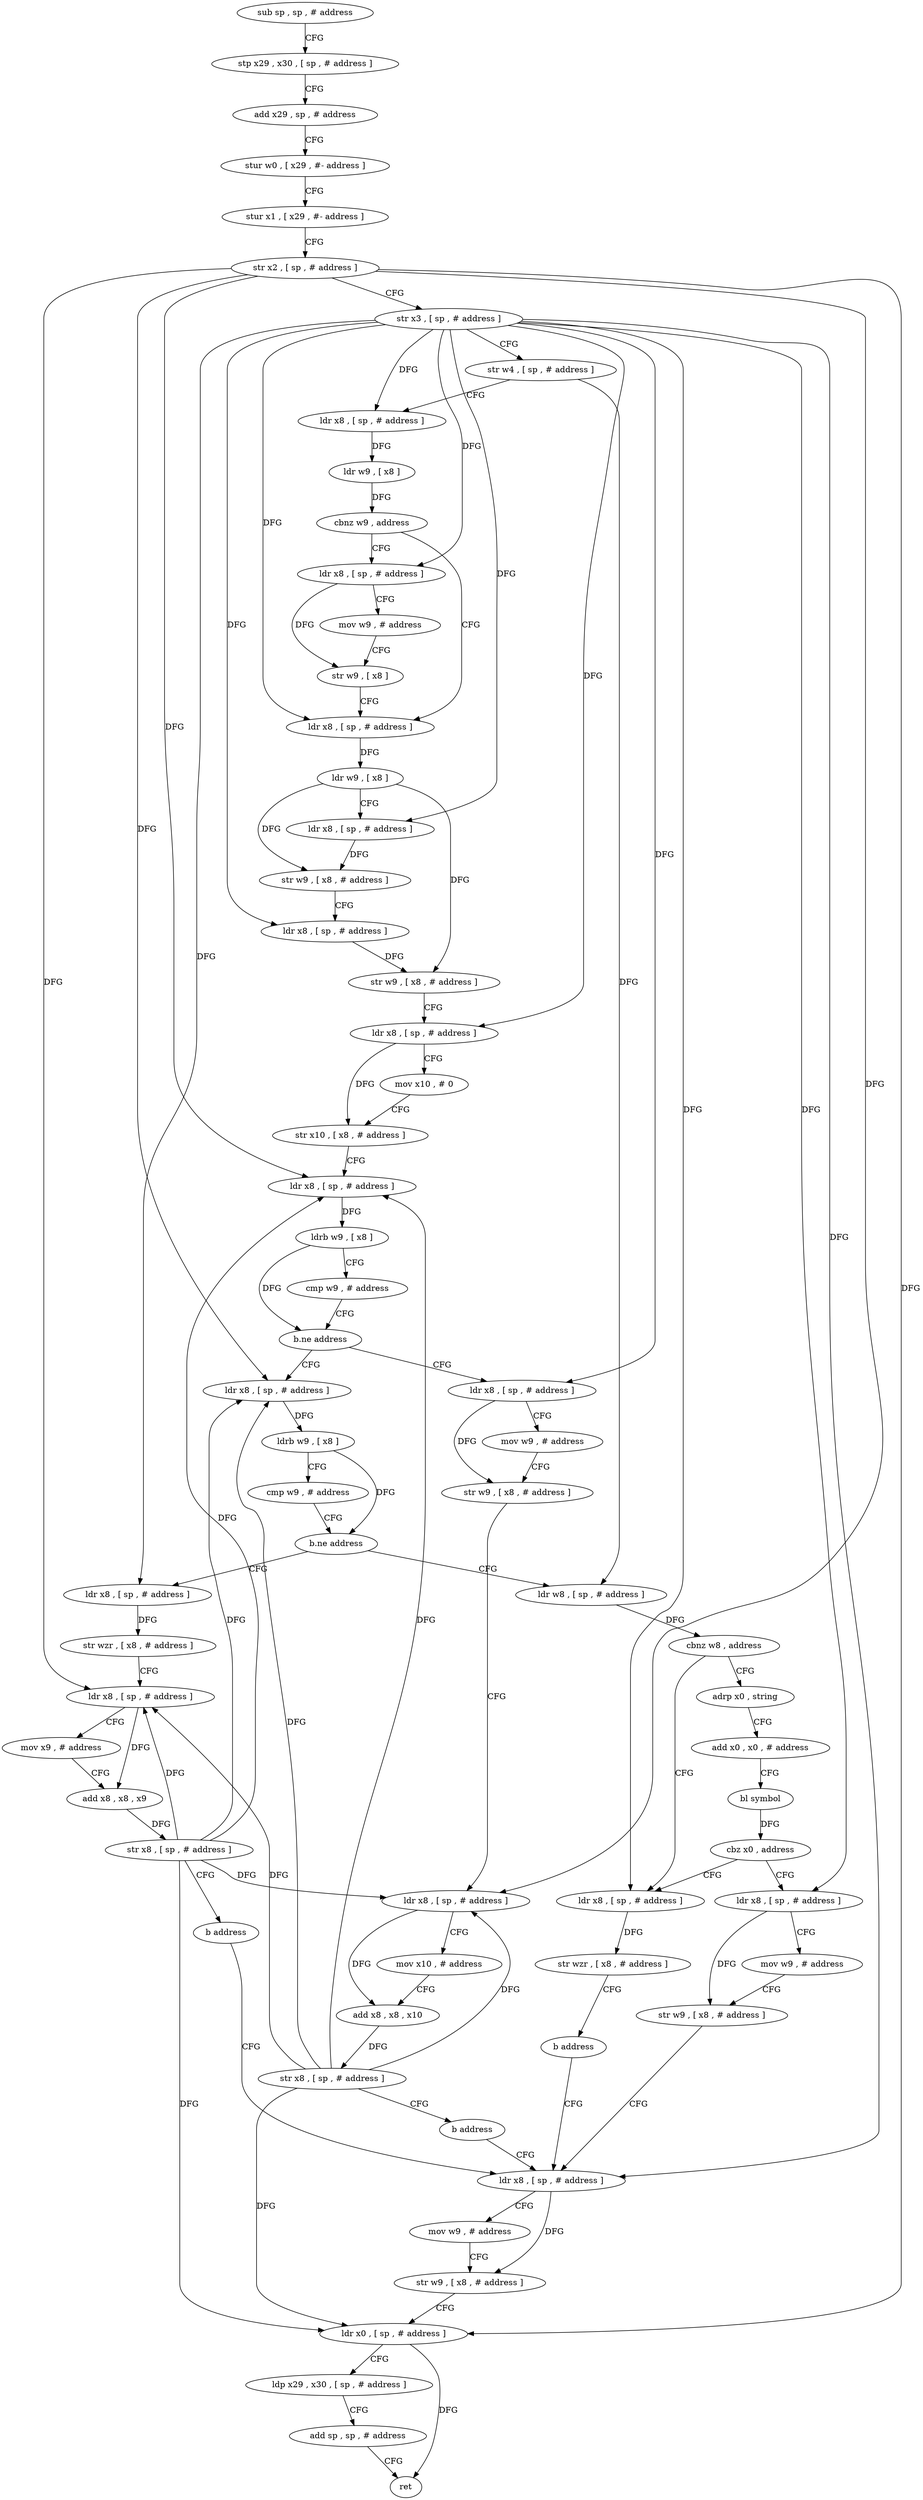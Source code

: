 digraph "func" {
"4224188" [label = "sub sp , sp , # address" ]
"4224192" [label = "stp x29 , x30 , [ sp , # address ]" ]
"4224196" [label = "add x29 , sp , # address" ]
"4224200" [label = "stur w0 , [ x29 , #- address ]" ]
"4224204" [label = "stur x1 , [ x29 , #- address ]" ]
"4224208" [label = "str x2 , [ sp , # address ]" ]
"4224212" [label = "str x3 , [ sp , # address ]" ]
"4224216" [label = "str w4 , [ sp , # address ]" ]
"4224220" [label = "ldr x8 , [ sp , # address ]" ]
"4224224" [label = "ldr w9 , [ x8 ]" ]
"4224228" [label = "cbnz w9 , address" ]
"4224244" [label = "ldr x8 , [ sp , # address ]" ]
"4224232" [label = "ldr x8 , [ sp , # address ]" ]
"4224248" [label = "ldr w9 , [ x8 ]" ]
"4224252" [label = "ldr x8 , [ sp , # address ]" ]
"4224256" [label = "str w9 , [ x8 , # address ]" ]
"4224260" [label = "ldr x8 , [ sp , # address ]" ]
"4224264" [label = "str w9 , [ x8 , # address ]" ]
"4224268" [label = "ldr x8 , [ sp , # address ]" ]
"4224272" [label = "mov x10 , # 0" ]
"4224276" [label = "str x10 , [ x8 , # address ]" ]
"4224280" [label = "ldr x8 , [ sp , # address ]" ]
"4224284" [label = "ldrb w9 , [ x8 ]" ]
"4224288" [label = "cmp w9 , # address" ]
"4224292" [label = "b.ne address" ]
"4224328" [label = "ldr x8 , [ sp , # address ]" ]
"4224296" [label = "ldr x8 , [ sp , # address ]" ]
"4224236" [label = "mov w9 , # address" ]
"4224240" [label = "str w9 , [ x8 ]" ]
"4224332" [label = "ldrb w9 , [ x8 ]" ]
"4224336" [label = "cmp w9 , # address" ]
"4224340" [label = "b.ne address" ]
"4224372" [label = "ldr w8 , [ sp , # address ]" ]
"4224344" [label = "ldr x8 , [ sp , # address ]" ]
"4224300" [label = "mov w9 , # address" ]
"4224304" [label = "str w9 , [ x8 , # address ]" ]
"4224308" [label = "ldr x8 , [ sp , # address ]" ]
"4224312" [label = "mov x10 , # address" ]
"4224316" [label = "add x8 , x8 , x10" ]
"4224320" [label = "str x8 , [ sp , # address ]" ]
"4224324" [label = "b address" ]
"4224420" [label = "ldr x8 , [ sp , # address ]" ]
"4224376" [label = "cbnz w8 , address" ]
"4224396" [label = "ldr x8 , [ sp , # address ]" ]
"4224380" [label = "adrp x0 , string" ]
"4224348" [label = "str wzr , [ x8 , # address ]" ]
"4224352" [label = "ldr x8 , [ sp , # address ]" ]
"4224356" [label = "mov x9 , # address" ]
"4224360" [label = "add x8 , x8 , x9" ]
"4224364" [label = "str x8 , [ sp , # address ]" ]
"4224368" [label = "b address" ]
"4224424" [label = "mov w9 , # address" ]
"4224428" [label = "str w9 , [ x8 , # address ]" ]
"4224432" [label = "ldr x0 , [ sp , # address ]" ]
"4224436" [label = "ldp x29 , x30 , [ sp , # address ]" ]
"4224440" [label = "add sp , sp , # address" ]
"4224444" [label = "ret" ]
"4224400" [label = "str wzr , [ x8 , # address ]" ]
"4224404" [label = "b address" ]
"4224384" [label = "add x0 , x0 , # address" ]
"4224388" [label = "bl symbol" ]
"4224392" [label = "cbz x0 , address" ]
"4224408" [label = "ldr x8 , [ sp , # address ]" ]
"4224412" [label = "mov w9 , # address" ]
"4224416" [label = "str w9 , [ x8 , # address ]" ]
"4224188" -> "4224192" [ label = "CFG" ]
"4224192" -> "4224196" [ label = "CFG" ]
"4224196" -> "4224200" [ label = "CFG" ]
"4224200" -> "4224204" [ label = "CFG" ]
"4224204" -> "4224208" [ label = "CFG" ]
"4224208" -> "4224212" [ label = "CFG" ]
"4224208" -> "4224280" [ label = "DFG" ]
"4224208" -> "4224328" [ label = "DFG" ]
"4224208" -> "4224308" [ label = "DFG" ]
"4224208" -> "4224352" [ label = "DFG" ]
"4224208" -> "4224432" [ label = "DFG" ]
"4224212" -> "4224216" [ label = "CFG" ]
"4224212" -> "4224220" [ label = "DFG" ]
"4224212" -> "4224244" [ label = "DFG" ]
"4224212" -> "4224252" [ label = "DFG" ]
"4224212" -> "4224260" [ label = "DFG" ]
"4224212" -> "4224268" [ label = "DFG" ]
"4224212" -> "4224232" [ label = "DFG" ]
"4224212" -> "4224296" [ label = "DFG" ]
"4224212" -> "4224344" [ label = "DFG" ]
"4224212" -> "4224420" [ label = "DFG" ]
"4224212" -> "4224396" [ label = "DFG" ]
"4224212" -> "4224408" [ label = "DFG" ]
"4224216" -> "4224220" [ label = "CFG" ]
"4224216" -> "4224372" [ label = "DFG" ]
"4224220" -> "4224224" [ label = "DFG" ]
"4224224" -> "4224228" [ label = "DFG" ]
"4224228" -> "4224244" [ label = "CFG" ]
"4224228" -> "4224232" [ label = "CFG" ]
"4224244" -> "4224248" [ label = "DFG" ]
"4224232" -> "4224236" [ label = "CFG" ]
"4224232" -> "4224240" [ label = "DFG" ]
"4224248" -> "4224252" [ label = "CFG" ]
"4224248" -> "4224256" [ label = "DFG" ]
"4224248" -> "4224264" [ label = "DFG" ]
"4224252" -> "4224256" [ label = "DFG" ]
"4224256" -> "4224260" [ label = "CFG" ]
"4224260" -> "4224264" [ label = "DFG" ]
"4224264" -> "4224268" [ label = "CFG" ]
"4224268" -> "4224272" [ label = "CFG" ]
"4224268" -> "4224276" [ label = "DFG" ]
"4224272" -> "4224276" [ label = "CFG" ]
"4224276" -> "4224280" [ label = "CFG" ]
"4224280" -> "4224284" [ label = "DFG" ]
"4224284" -> "4224288" [ label = "CFG" ]
"4224284" -> "4224292" [ label = "DFG" ]
"4224288" -> "4224292" [ label = "CFG" ]
"4224292" -> "4224328" [ label = "CFG" ]
"4224292" -> "4224296" [ label = "CFG" ]
"4224328" -> "4224332" [ label = "DFG" ]
"4224296" -> "4224300" [ label = "CFG" ]
"4224296" -> "4224304" [ label = "DFG" ]
"4224236" -> "4224240" [ label = "CFG" ]
"4224240" -> "4224244" [ label = "CFG" ]
"4224332" -> "4224336" [ label = "CFG" ]
"4224332" -> "4224340" [ label = "DFG" ]
"4224336" -> "4224340" [ label = "CFG" ]
"4224340" -> "4224372" [ label = "CFG" ]
"4224340" -> "4224344" [ label = "CFG" ]
"4224372" -> "4224376" [ label = "DFG" ]
"4224344" -> "4224348" [ label = "DFG" ]
"4224300" -> "4224304" [ label = "CFG" ]
"4224304" -> "4224308" [ label = "CFG" ]
"4224308" -> "4224312" [ label = "CFG" ]
"4224308" -> "4224316" [ label = "DFG" ]
"4224312" -> "4224316" [ label = "CFG" ]
"4224316" -> "4224320" [ label = "DFG" ]
"4224320" -> "4224324" [ label = "CFG" ]
"4224320" -> "4224280" [ label = "DFG" ]
"4224320" -> "4224328" [ label = "DFG" ]
"4224320" -> "4224308" [ label = "DFG" ]
"4224320" -> "4224352" [ label = "DFG" ]
"4224320" -> "4224432" [ label = "DFG" ]
"4224324" -> "4224420" [ label = "CFG" ]
"4224420" -> "4224424" [ label = "CFG" ]
"4224420" -> "4224428" [ label = "DFG" ]
"4224376" -> "4224396" [ label = "CFG" ]
"4224376" -> "4224380" [ label = "CFG" ]
"4224396" -> "4224400" [ label = "DFG" ]
"4224380" -> "4224384" [ label = "CFG" ]
"4224348" -> "4224352" [ label = "CFG" ]
"4224352" -> "4224356" [ label = "CFG" ]
"4224352" -> "4224360" [ label = "DFG" ]
"4224356" -> "4224360" [ label = "CFG" ]
"4224360" -> "4224364" [ label = "DFG" ]
"4224364" -> "4224368" [ label = "CFG" ]
"4224364" -> "4224280" [ label = "DFG" ]
"4224364" -> "4224328" [ label = "DFG" ]
"4224364" -> "4224308" [ label = "DFG" ]
"4224364" -> "4224352" [ label = "DFG" ]
"4224364" -> "4224432" [ label = "DFG" ]
"4224368" -> "4224420" [ label = "CFG" ]
"4224424" -> "4224428" [ label = "CFG" ]
"4224428" -> "4224432" [ label = "CFG" ]
"4224432" -> "4224436" [ label = "CFG" ]
"4224432" -> "4224444" [ label = "DFG" ]
"4224436" -> "4224440" [ label = "CFG" ]
"4224440" -> "4224444" [ label = "CFG" ]
"4224400" -> "4224404" [ label = "CFG" ]
"4224404" -> "4224420" [ label = "CFG" ]
"4224384" -> "4224388" [ label = "CFG" ]
"4224388" -> "4224392" [ label = "DFG" ]
"4224392" -> "4224408" [ label = "CFG" ]
"4224392" -> "4224396" [ label = "CFG" ]
"4224408" -> "4224412" [ label = "CFG" ]
"4224408" -> "4224416" [ label = "DFG" ]
"4224412" -> "4224416" [ label = "CFG" ]
"4224416" -> "4224420" [ label = "CFG" ]
}
